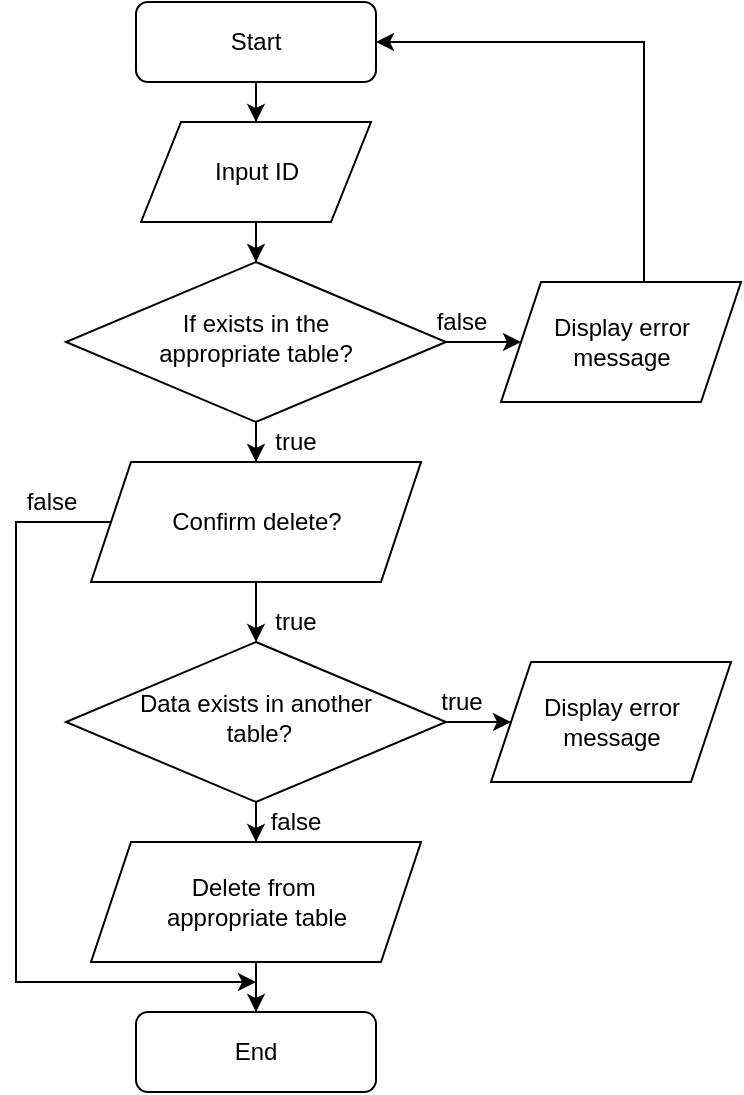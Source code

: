 <mxfile version="14.9.6" type="device"><diagram id="C5RBs43oDa-KdzZeNtuy" name="Page-1"><mxGraphModel dx="668" dy="853" grid="1" gridSize="10" guides="1" tooltips="1" connect="1" arrows="1" fold="1" page="1" pageScale="1" pageWidth="827" pageHeight="1169" math="0" shadow="0"><root><mxCell id="WIyWlLk6GJQsqaUBKTNV-0"/><mxCell id="WIyWlLk6GJQsqaUBKTNV-1" parent="WIyWlLk6GJQsqaUBKTNV-0"/><mxCell id="rv5C8t3bgkfTnMx9W0Sh-9" value="" style="edgeStyle=orthogonalEdgeStyle;rounded=0;orthogonalLoop=1;jettySize=auto;html=1;" parent="WIyWlLk6GJQsqaUBKTNV-1" source="WIyWlLk6GJQsqaUBKTNV-3" target="rv5C8t3bgkfTnMx9W0Sh-0" edge="1"><mxGeometry relative="1" as="geometry"/></mxCell><mxCell id="WIyWlLk6GJQsqaUBKTNV-3" value="Start" style="rounded=1;whiteSpace=wrap;html=1;fontSize=12;glass=0;strokeWidth=1;shadow=0;" parent="WIyWlLk6GJQsqaUBKTNV-1" vertex="1"><mxGeometry x="160" y="40" width="120" height="40" as="geometry"/></mxCell><mxCell id="rv5C8t3bgkfTnMx9W0Sh-11" value="" style="edgeStyle=orthogonalEdgeStyle;rounded=0;orthogonalLoop=1;jettySize=auto;html=1;entryX=0;entryY=0.5;entryDx=0;entryDy=0;" parent="WIyWlLk6GJQsqaUBKTNV-1" source="WIyWlLk6GJQsqaUBKTNV-6" target="XBx0c93qYUxoScISp_kP-0" edge="1"><mxGeometry relative="1" as="geometry"><mxPoint x="320" y="210" as="targetPoint"/></mxGeometry></mxCell><mxCell id="rv5C8t3bgkfTnMx9W0Sh-12" value="" style="edgeStyle=orthogonalEdgeStyle;rounded=0;orthogonalLoop=1;jettySize=auto;html=1;" parent="WIyWlLk6GJQsqaUBKTNV-1" source="WIyWlLk6GJQsqaUBKTNV-6" target="rv5C8t3bgkfTnMx9W0Sh-7" edge="1"><mxGeometry relative="1" as="geometry"/></mxCell><mxCell id="WIyWlLk6GJQsqaUBKTNV-6" value="&lt;div&gt;If exists in the&lt;/div&gt;&lt;div&gt;appropriate table?&lt;/div&gt;" style="rhombus;whiteSpace=wrap;html=1;shadow=0;fontFamily=Helvetica;fontSize=12;align=center;strokeWidth=1;spacing=6;spacingTop=-4;" parent="WIyWlLk6GJQsqaUBKTNV-1" vertex="1"><mxGeometry x="125" y="170" width="190" height="80" as="geometry"/></mxCell><mxCell id="rv5C8t3bgkfTnMx9W0Sh-10" value="" style="edgeStyle=orthogonalEdgeStyle;rounded=0;orthogonalLoop=1;jettySize=auto;html=1;" parent="WIyWlLk6GJQsqaUBKTNV-1" source="rv5C8t3bgkfTnMx9W0Sh-0" target="WIyWlLk6GJQsqaUBKTNV-6" edge="1"><mxGeometry relative="1" as="geometry"/></mxCell><mxCell id="rv5C8t3bgkfTnMx9W0Sh-0" value="Input ID" style="shape=parallelogram;perimeter=parallelogramPerimeter;whiteSpace=wrap;html=1;fixedSize=1;" parent="WIyWlLk6GJQsqaUBKTNV-1" vertex="1"><mxGeometry x="162.5" y="100" width="115" height="50" as="geometry"/></mxCell><mxCell id="rv5C8t3bgkfTnMx9W0Sh-5" style="edgeStyle=orthogonalEdgeStyle;rounded=0;orthogonalLoop=1;jettySize=auto;html=1;entryX=0.5;entryY=0;entryDx=0;entryDy=0;" parent="WIyWlLk6GJQsqaUBKTNV-1" target="bcQ2M90-ptyij4EsSARA-2" edge="1"><mxGeometry relative="1" as="geometry"><mxPoint x="220" y="330" as="sourcePoint"/><mxPoint x="220" y="350" as="targetPoint"/></mxGeometry></mxCell><mxCell id="bcQ2M90-ptyij4EsSARA-19" style="edgeStyle=orthogonalEdgeStyle;rounded=0;orthogonalLoop=1;jettySize=auto;html=1;exitX=0;exitY=0.5;exitDx=0;exitDy=0;" parent="WIyWlLk6GJQsqaUBKTNV-1" source="rv5C8t3bgkfTnMx9W0Sh-7" edge="1"><mxGeometry relative="1" as="geometry"><mxPoint x="220" y="530" as="targetPoint"/><Array as="points"><mxPoint x="100" y="300"/><mxPoint x="100" y="530"/></Array></mxGeometry></mxCell><mxCell id="rv5C8t3bgkfTnMx9W0Sh-7" value="&lt;span&gt;Confirm delete?&lt;/span&gt;" style="shape=parallelogram;perimeter=parallelogramPerimeter;whiteSpace=wrap;html=1;fixedSize=1;" parent="WIyWlLk6GJQsqaUBKTNV-1" vertex="1"><mxGeometry x="137.5" y="270" width="165" height="60" as="geometry"/></mxCell><mxCell id="XBx0c93qYUxoScISp_kP-2" style="edgeStyle=orthogonalEdgeStyle;rounded=0;orthogonalLoop=1;jettySize=auto;html=1;entryX=1;entryY=0.5;entryDx=0;entryDy=0;" parent="WIyWlLk6GJQsqaUBKTNV-1" source="XBx0c93qYUxoScISp_kP-0" edge="1" target="WIyWlLk6GJQsqaUBKTNV-3"><mxGeometry relative="1" as="geometry"><mxPoint x="220" y="60" as="targetPoint"/><Array as="points"><mxPoint x="414" y="60"/><mxPoint x="280" y="60"/></Array></mxGeometry></mxCell><mxCell id="XBx0c93qYUxoScISp_kP-0" value="&lt;div&gt;Display error&lt;/div&gt;&lt;div&gt;message&lt;/div&gt;" style="shape=parallelogram;perimeter=parallelogramPerimeter;whiteSpace=wrap;html=1;fixedSize=1;" parent="WIyWlLk6GJQsqaUBKTNV-1" vertex="1"><mxGeometry x="342.5" y="180" width="120" height="60" as="geometry"/></mxCell><mxCell id="XBx0c93qYUxoScISp_kP-3" value="false" style="text;html=1;strokeColor=none;fillColor=none;align=center;verticalAlign=middle;whiteSpace=wrap;rounded=0;" parent="WIyWlLk6GJQsqaUBKTNV-1" vertex="1"><mxGeometry x="302.5" y="190" width="40" height="20" as="geometry"/></mxCell><mxCell id="XBx0c93qYUxoScISp_kP-4" value="true" style="text;html=1;strokeColor=none;fillColor=none;align=center;verticalAlign=middle;whiteSpace=wrap;rounded=0;" parent="WIyWlLk6GJQsqaUBKTNV-1" vertex="1"><mxGeometry x="220" y="250" width="40" height="20" as="geometry"/></mxCell><mxCell id="bcQ2M90-ptyij4EsSARA-0" value="" style="edgeStyle=orthogonalEdgeStyle;rounded=0;orthogonalLoop=1;jettySize=auto;html=1;entryX=0;entryY=0.5;entryDx=0;entryDy=0;" parent="WIyWlLk6GJQsqaUBKTNV-1" source="bcQ2M90-ptyij4EsSARA-2" target="bcQ2M90-ptyij4EsSARA-6" edge="1"><mxGeometry relative="1" as="geometry"><mxPoint x="315" y="400" as="targetPoint"/></mxGeometry></mxCell><mxCell id="bcQ2M90-ptyij4EsSARA-16" style="edgeStyle=orthogonalEdgeStyle;rounded=0;orthogonalLoop=1;jettySize=auto;html=1;entryX=0.5;entryY=0;entryDx=0;entryDy=0;" parent="WIyWlLk6GJQsqaUBKTNV-1" source="bcQ2M90-ptyij4EsSARA-2" target="bcQ2M90-ptyij4EsSARA-5" edge="1"><mxGeometry relative="1" as="geometry"/></mxCell><mxCell id="bcQ2M90-ptyij4EsSARA-2" value="Data exists in another&lt;br&gt;&amp;nbsp;table?" style="rhombus;whiteSpace=wrap;html=1;shadow=0;fontFamily=Helvetica;fontSize=12;align=center;strokeWidth=1;spacing=6;spacingTop=-4;" parent="WIyWlLk6GJQsqaUBKTNV-1" vertex="1"><mxGeometry x="125" y="360" width="190" height="80" as="geometry"/></mxCell><mxCell id="bcQ2M90-ptyij4EsSARA-12" value="" style="edgeStyle=orthogonalEdgeStyle;rounded=0;orthogonalLoop=1;jettySize=auto;html=1;" parent="WIyWlLk6GJQsqaUBKTNV-1" source="bcQ2M90-ptyij4EsSARA-3" target="bcQ2M90-ptyij4EsSARA-8" edge="1"><mxGeometry relative="1" as="geometry"/></mxCell><mxCell id="bcQ2M90-ptyij4EsSARA-3" value="End" style="rounded=1;whiteSpace=wrap;html=1;fontSize=12;glass=0;strokeWidth=1;shadow=0;" parent="WIyWlLk6GJQsqaUBKTNV-1" vertex="1"><mxGeometry x="160" y="545" width="120" height="40" as="geometry"/></mxCell><mxCell id="bcQ2M90-ptyij4EsSARA-17" value="" style="edgeStyle=orthogonalEdgeStyle;rounded=0;orthogonalLoop=1;jettySize=auto;html=1;" parent="WIyWlLk6GJQsqaUBKTNV-1" source="bcQ2M90-ptyij4EsSARA-5" target="bcQ2M90-ptyij4EsSARA-3" edge="1"><mxGeometry relative="1" as="geometry"/></mxCell><mxCell id="bcQ2M90-ptyij4EsSARA-5" value="&lt;span&gt;Delete from&amp;nbsp;&lt;br&gt;&lt;/span&gt;appropriate table" style="shape=parallelogram;perimeter=parallelogramPerimeter;whiteSpace=wrap;html=1;fixedSize=1;" parent="WIyWlLk6GJQsqaUBKTNV-1" vertex="1"><mxGeometry x="137.5" y="460" width="165" height="60" as="geometry"/></mxCell><mxCell id="bcQ2M90-ptyij4EsSARA-6" value="&lt;div&gt;Display error&lt;/div&gt;&lt;div&gt;message&lt;/div&gt;" style="shape=parallelogram;perimeter=parallelogramPerimeter;whiteSpace=wrap;html=1;fixedSize=1;" parent="WIyWlLk6GJQsqaUBKTNV-1" vertex="1"><mxGeometry x="337.5" y="370" width="120" height="60" as="geometry"/></mxCell><mxCell id="bcQ2M90-ptyij4EsSARA-7" value="true" style="text;html=1;strokeColor=none;fillColor=none;align=center;verticalAlign=middle;whiteSpace=wrap;rounded=0;" parent="WIyWlLk6GJQsqaUBKTNV-1" vertex="1"><mxGeometry x="302.5" y="380" width="40" height="20" as="geometry"/></mxCell><mxCell id="bcQ2M90-ptyij4EsSARA-8" value="false" style="text;html=1;strokeColor=none;fillColor=none;align=center;verticalAlign=middle;whiteSpace=wrap;rounded=0;" parent="WIyWlLk6GJQsqaUBKTNV-1" vertex="1"><mxGeometry x="220" y="440" width="40" height="20" as="geometry"/></mxCell><mxCell id="bcQ2M90-ptyij4EsSARA-9" value="true" style="text;html=1;strokeColor=none;fillColor=none;align=center;verticalAlign=middle;whiteSpace=wrap;rounded=0;" parent="WIyWlLk6GJQsqaUBKTNV-1" vertex="1"><mxGeometry x="220" y="340" width="40" height="20" as="geometry"/></mxCell><mxCell id="bcQ2M90-ptyij4EsSARA-11" value="false" style="text;html=1;strokeColor=none;fillColor=none;align=center;verticalAlign=middle;whiteSpace=wrap;rounded=0;" parent="WIyWlLk6GJQsqaUBKTNV-1" vertex="1"><mxGeometry x="97.5" y="280" width="40" height="20" as="geometry"/></mxCell></root></mxGraphModel></diagram></mxfile>